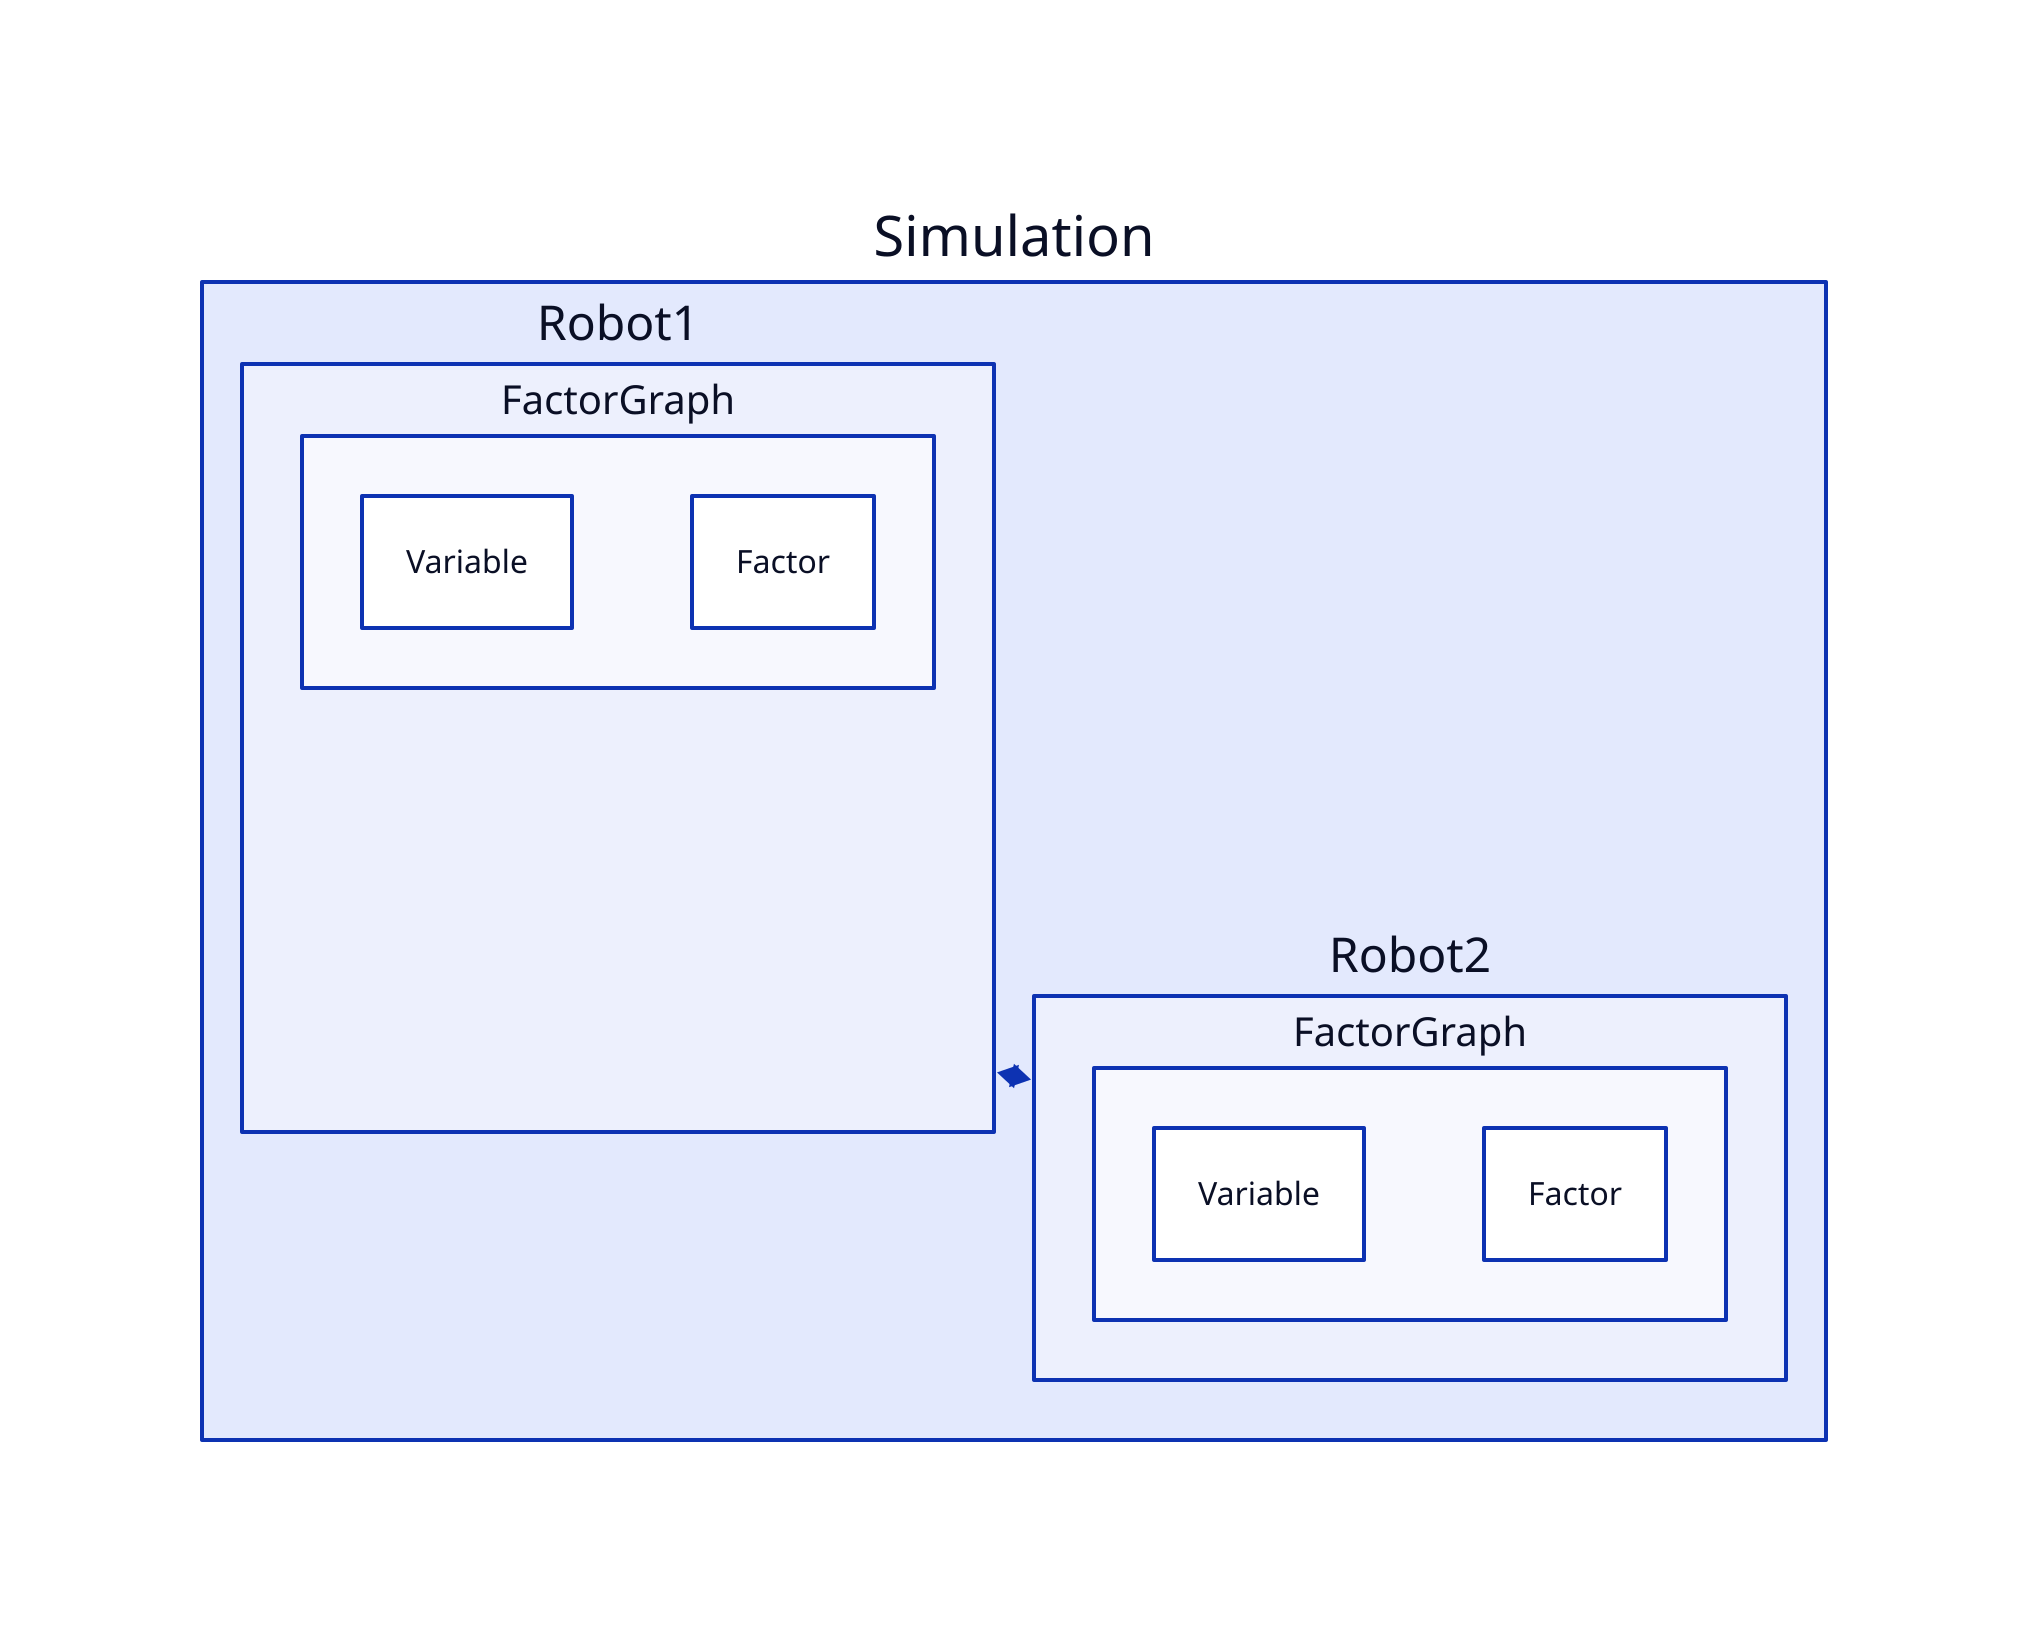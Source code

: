 
Simulation: {

Robot1: {
  FactorGraph: {
    Variable
    Factor
  }
}


Robot2: {
  FactorGraph: {
    Variable
    Factor
  }
}


Robot1 <-> Robot2

}

# factorgraph: {
#   variables: {
#     belief
#     prior
#   }
#   factors: {
#     measurement
#     measurement_model: {
#         Loss
#     }
#   }
# }

# factorgraph.variables
# factorgraph.factors

# factorgraph.factors.measurements

# bevy
